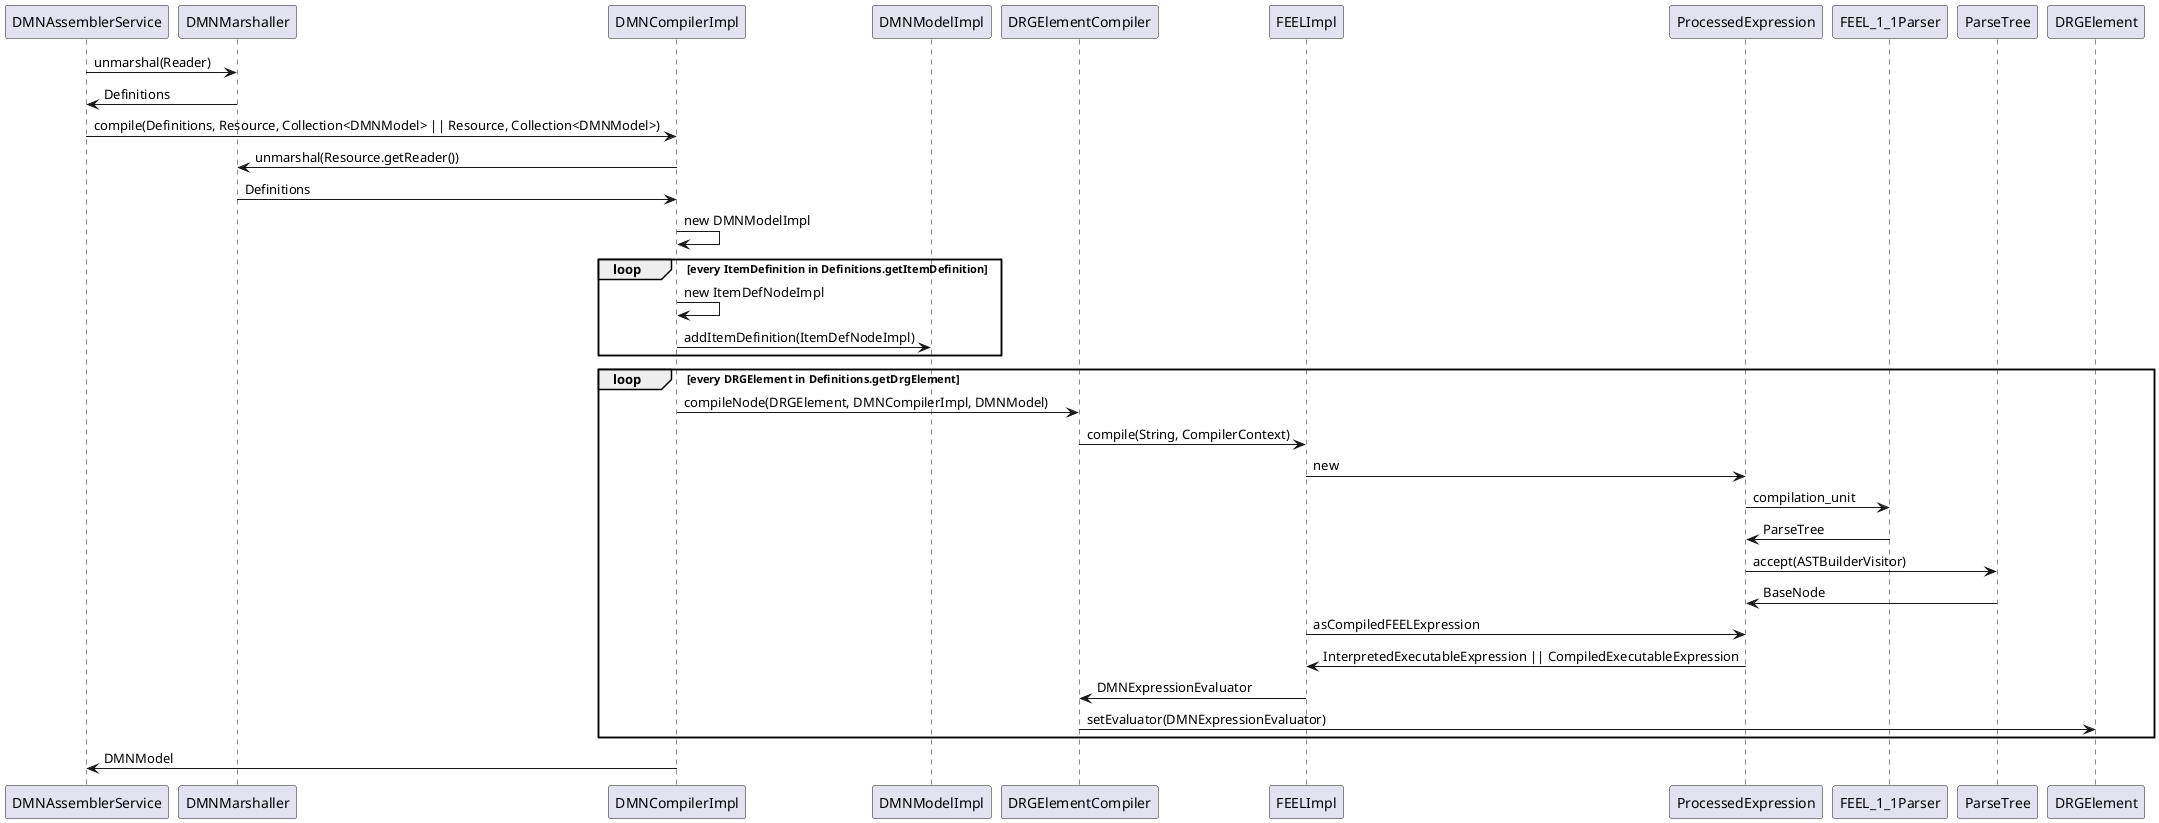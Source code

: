 /'
  Licensed to the Apache Software Foundation (ASF) under one
  or more contributor license agreements.  See the NOTICE file
  distributed with this work for additional information
  regarding copyright ownership.  The ASF licenses this file
  to you under the Apache License, Version 2.0 (the
  "License"); you may not use this file except in compliance
  with the License.  You may obtain a copy of the License at

    http://www.apache.org/licenses/LICENSE-2.0

  Unless required by applicable law or agreed to in writing,
  software distributed under the License is distributed on an
  "AS IS" BASIS, WITHOUT WARRANTIES OR CONDITIONS OF ANY
  KIND, either express or implied.  See the License for the
  specific language governing permissions and limitations
  under the License.
'/
@startuml
participant DMNAssemblerService
DMNAssemblerService -> DMNMarshaller : unmarshal(Reader)
DMNMarshaller -> DMNAssemblerService: Definitions
DMNAssemblerService -> DMNCompilerImpl: compile(Definitions, Resource, Collection<DMNModel> || Resource, Collection<DMNModel>)
DMNCompilerImpl -> DMNMarshaller : unmarshal(Resource.getReader())
DMNMarshaller -> DMNCompilerImpl: Definitions
DMNCompilerImpl -> DMNCompilerImpl: new DMNModelImpl
loop every ItemDefinition in Definitions.getItemDefinition
DMNCompilerImpl -> DMNCompilerImpl: new ItemDefNodeImpl
DMNCompilerImpl -> DMNModelImpl: addItemDefinition(ItemDefNodeImpl)
end
loop every DRGElement in Definitions.getDrgElement
DMNCompilerImpl -> DRGElementCompiler: compileNode(DRGElement, DMNCompilerImpl, DMNModel)
DRGElementCompiler -> FEELImpl: compile(String, CompilerContext)
FEELImpl -> ProcessedExpression: new
ProcessedExpression -> FEEL_1_1Parser: compilation_unit
FEEL_1_1Parser -> ProcessedExpression: ParseTree
ProcessedExpression -> ParseTree: accept(ASTBuilderVisitor)
ParseTree -> ProcessedExpression: BaseNode
FEELImpl -> ProcessedExpression: asCompiledFEELExpression
ProcessedExpression -> FEELImpl: InterpretedExecutableExpression || CompiledExecutableExpression
FEELImpl -> DRGElementCompiler: DMNExpressionEvaluator
DRGElementCompiler -> DRGElement: setEvaluator(DMNExpressionEvaluator)
end
DMNCompilerImpl -> DMNAssemblerService: DMNModel
@enduml